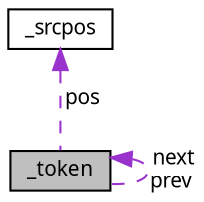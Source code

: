 digraph "_token"
{
 // LATEX_PDF_SIZE
  edge [fontname="LiberationSans-Regular.ttf",fontsize="10",labelfontname="LiberationSans-Regular.ttf",labelfontsize="10"];
  node [fontname="LiberationSans-Regular.ttf",fontsize="10",shape=record];
  Node1 [label="_token",height=0.2,width=0.4,color="black", fillcolor="grey75", style="filled", fontcolor="black",tooltip="Typ für einen Token (Output des Lexers)"];
  Node2 -> Node1 [dir="back",color="darkorchid3",fontsize="10",style="dashed",label=" pos" ,fontname="LiberationSans-Regular.ttf"];
  Node2 [label="_srcpos",height=0.2,width=0.4,color="black", fillcolor="white", style="filled",URL="$struct__srcpos.html",tooltip="Position eines Tokens oder Syntax-Knotens im Source-File (Zeile / Spalte)"];
  Node1 -> Node1 [dir="back",color="darkorchid3",fontsize="10",style="dashed",label=" next\nprev" ,fontname="LiberationSans-Regular.ttf"];
}
